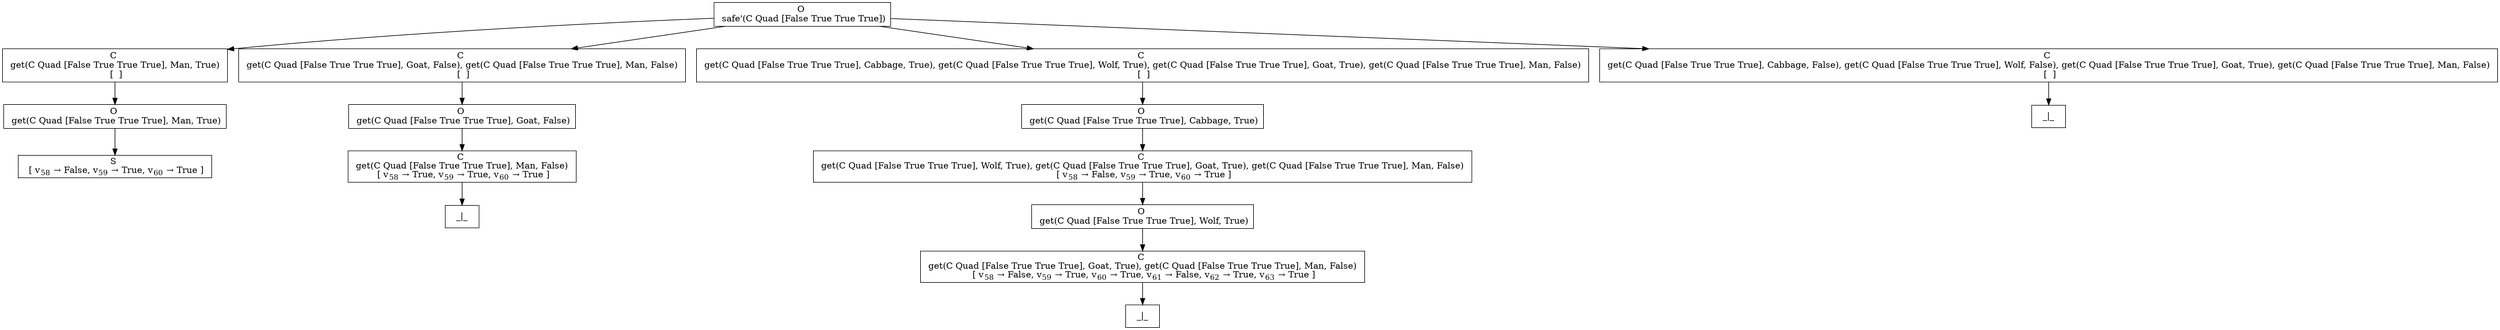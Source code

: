 digraph {
    graph [rankdir=TB
          ,bgcolor=transparent];
    node [shape=box
         ,fillcolor=white
         ,style=filled];
    0 [label=<O <BR/> safe'(C Quad [False True True True])>];
    1 [label=<C <BR/> get(C Quad [False True True True], Man, True) <BR/>  [  ] >];
    2 [label=<C <BR/> get(C Quad [False True True True], Goat, False), get(C Quad [False True True True], Man, False) <BR/>  [  ] >];
    3 [label=<C <BR/> get(C Quad [False True True True], Cabbage, True), get(C Quad [False True True True], Wolf, True), get(C Quad [False True True True], Goat, True), get(C Quad [False True True True], Man, False) <BR/>  [  ] >];
    4 [label=<C <BR/> get(C Quad [False True True True], Cabbage, False), get(C Quad [False True True True], Wolf, False), get(C Quad [False True True True], Goat, True), get(C Quad [False True True True], Man, False) <BR/>  [  ] >];
    5 [label=<O <BR/> get(C Quad [False True True True], Man, True)>];
    6 [label=<S <BR/>  [ v<SUB>58</SUB> &rarr; False, v<SUB>59</SUB> &rarr; True, v<SUB>60</SUB> &rarr; True ] >];
    7 [label=<O <BR/> get(C Quad [False True True True], Goat, False)>];
    8 [label=<C <BR/> get(C Quad [False True True True], Man, False) <BR/>  [ v<SUB>58</SUB> &rarr; True, v<SUB>59</SUB> &rarr; True, v<SUB>60</SUB> &rarr; True ] >];
    9 [label=<_|_>];
    10 [label=<O <BR/> get(C Quad [False True True True], Cabbage, True)>];
    11 [label=<C <BR/> get(C Quad [False True True True], Wolf, True), get(C Quad [False True True True], Goat, True), get(C Quad [False True True True], Man, False) <BR/>  [ v<SUB>58</SUB> &rarr; False, v<SUB>59</SUB> &rarr; True, v<SUB>60</SUB> &rarr; True ] >];
    12 [label=<O <BR/> get(C Quad [False True True True], Wolf, True)>];
    13 [label=<C <BR/> get(C Quad [False True True True], Goat, True), get(C Quad [False True True True], Man, False) <BR/>  [ v<SUB>58</SUB> &rarr; False, v<SUB>59</SUB> &rarr; True, v<SUB>60</SUB> &rarr; True, v<SUB>61</SUB> &rarr; False, v<SUB>62</SUB> &rarr; True, v<SUB>63</SUB> &rarr; True ] >];
    14 [label=<_|_>];
    15 [label=<_|_>];
    0 -> 1 [label=""];
    0 -> 2 [label=""];
    0 -> 3 [label=""];
    0 -> 4 [label=""];
    1 -> 5 [label=""];
    2 -> 7 [label=""];
    3 -> 10 [label=""];
    4 -> 15 [label=""];
    5 -> 6 [label=""];
    7 -> 8 [label=""];
    8 -> 9 [label=""];
    10 -> 11 [label=""];
    11 -> 12 [label=""];
    12 -> 13 [label=""];
    13 -> 14 [label=""];
}